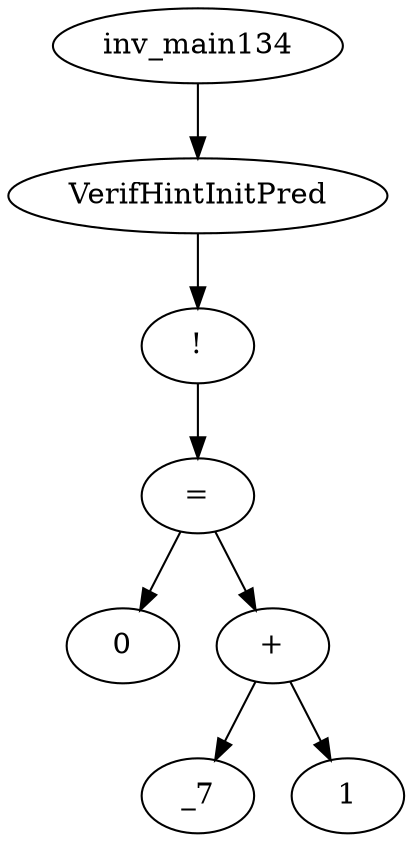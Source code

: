digraph dag {
0 [label="inv_main134"];
1 [label="VerifHintInitPred"];
2 [label="!"];
3 [label="="];
4 [label="0"];
5 [label="+"];
6 [label="_7"];
7 [label="1"];
0->1
1->2
2->3
3->5
3 -> 4
5->7
5 -> 6
}
